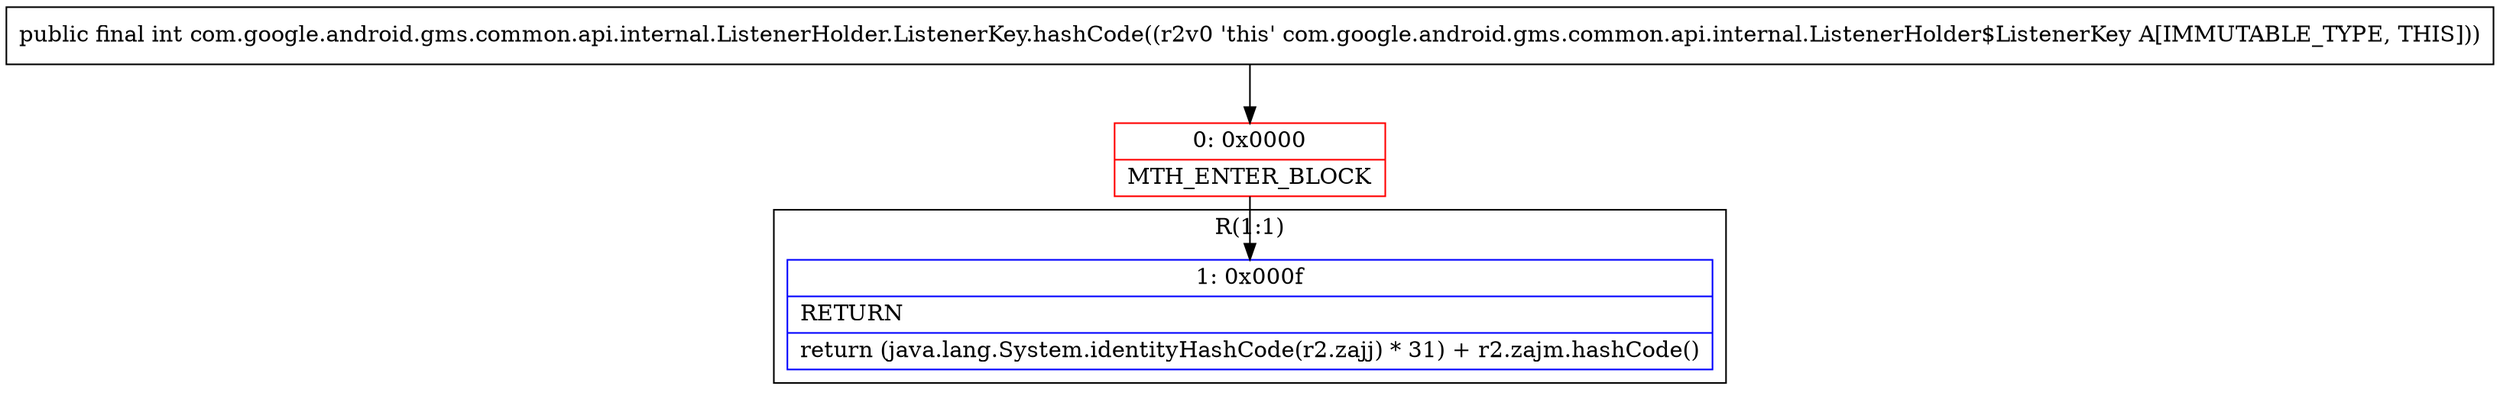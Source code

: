 digraph "CFG forcom.google.android.gms.common.api.internal.ListenerHolder.ListenerKey.hashCode()I" {
subgraph cluster_Region_584029824 {
label = "R(1:1)";
node [shape=record,color=blue];
Node_1 [shape=record,label="{1\:\ 0x000f|RETURN\l|return (java.lang.System.identityHashCode(r2.zajj) * 31) + r2.zajm.hashCode()\l}"];
}
Node_0 [shape=record,color=red,label="{0\:\ 0x0000|MTH_ENTER_BLOCK\l}"];
MethodNode[shape=record,label="{public final int com.google.android.gms.common.api.internal.ListenerHolder.ListenerKey.hashCode((r2v0 'this' com.google.android.gms.common.api.internal.ListenerHolder$ListenerKey A[IMMUTABLE_TYPE, THIS])) }"];
MethodNode -> Node_0;
Node_0 -> Node_1;
}

